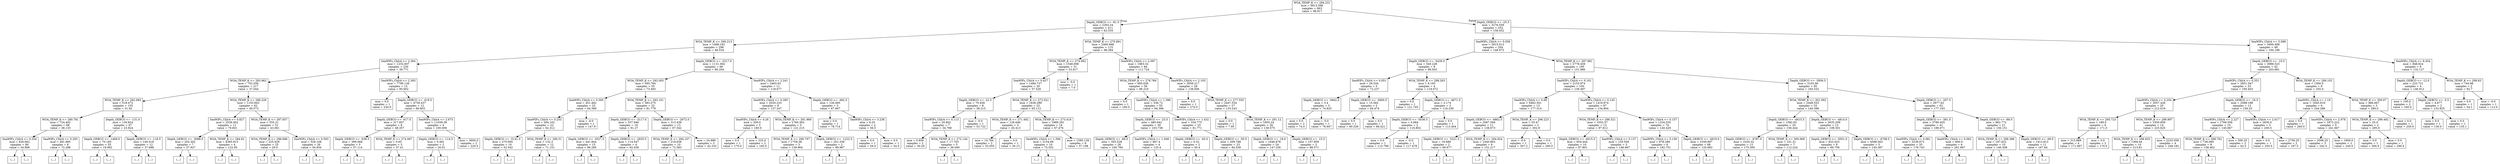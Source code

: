 digraph Tree {
node [shape=box] ;
0 [label="WOA_TEMP_K <= 294.231\nmse = 4813.596\nsamples = 663\nvalue = 98.917"] ;
1 [label="Depth_GEBCO <= -81.5\nmse = 2263.24\nsamples = 411\nvalue = 62.535"] ;
0 -> 1 [labeldistance=2.5, labelangle=45, headlabel="True"] ;
2 [label="WOA_TEMP_K <= 290.213\nmse = 1488.192\nsamples = 296\nvalue = 48.534"] ;
1 -> 2 ;
3 [label="SeaWIFs_ChlrA <= 2.364\nmse = 1232.607\nsamples = 230\nvalue = 39.771"] ;
2 -> 3 ;
4 [label="WOA_TEMP_K <= 283.962\nmse = 752.556\nsamples = 217\nvalue = 37.044"] ;
3 -> 4 ;
5 [label="WOA_TEMP_K <= 282.083\nmse = 518.472\nsamples = 155\nvalue = 31.92"] ;
4 -> 5 ;
6 [label="WOA_TEMP_K <= 280.781\nmse = 724.402\nsamples = 88\nvalue = 38.133"] ;
5 -> 6 ;
7 [label="SeaWIFs_ChlrA <= 0.254\nmse = 626.662\nsamples = 80\nvalue = 34.906"] ;
6 -> 7 ;
8 [label="(...)"] ;
7 -> 8 ;
77 [label="(...)"] ;
7 -> 77 ;
160 [label="SeaWIFs_ChlrA <= 0.293\nmse = 481.985\nsamples = 8\nvalue = 72.288"] ;
6 -> 160 ;
161 [label="(...)"] ;
160 -> 161 ;
164 [label="(...)"] ;
160 -> 164 ;
175 [label="Depth_GEBCO <= -131.0\nmse = 139.824\nsamples = 67\nvalue = 23.924"] ;
5 -> 175 ;
176 [label="Depth_GEBCO <= -1469.0\nmse = 70.185\nsamples = 55\nvalue = 19.992"] ;
175 -> 176 ;
177 [label="(...)"] ;
176 -> 177 ;
188 [label="(...)"] ;
176 -> 188 ;
219 [label="Depth_GEBCO <= -118.5\nmse = 140.018\nsamples = 12\nvalue = 37.688"] ;
175 -> 219 ;
220 [label="(...)"] ;
219 -> 220 ;
229 [label="(...)"] ;
219 -> 229 ;
238 [label="WOA_TEMP_K <= 286.229\nmse = 1103.843\nsamples = 62\nvalue = 49.573"] ;
4 -> 238 ;
239 [label="SeaWIFs_ChlrA <= 0.827\nmse = 2536.402\nsamples = 11\nvalue = 79.601"] ;
238 -> 239 ;
240 [label="Depth_GEBCO <= -3088.5\nmse = 202.302\nsamples = 7\nvalue = 57.927"] ;
239 -> 240 ;
241 [label="(...)"] ;
240 -> 241 ;
250 [label="(...)"] ;
240 -> 250 ;
251 [label="WOA_TEMP_K <= 284.62\nmse = 4385.913\nsamples = 4\nvalue = 122.95"] ;
239 -> 251 ;
252 [label="(...)"] ;
251 -> 252 ;
253 [label="(...)"] ;
251 -> 253 ;
258 [label="WOA_TEMP_K <= 287.657\nmse = 555.21\nsamples = 51\nvalue = 43.061"] ;
238 -> 258 ;
259 [label="WOA_TEMP_K <= 286.686\nmse = 225.029\nsamples = 25\nvalue = 29.0"] ;
258 -> 259 ;
260 [label="(...)"] ;
259 -> 260 ;
271 [label="(...)"] ;
259 -> 271 ;
290 [label="SeaWIFs_ChlrA <= 0.593\nmse = 526.108\nsamples = 26\nvalue = 54.934"] ;
258 -> 290 ;
291 [label="(...)"] ;
290 -> 291 ;
334 [label="(...)"] ;
290 -> 334 ;
339 [label="SeaWIFs_ChlrA <= 2.393\nmse = 7790.126\nsamples = 13\nvalue = 95.602"] ;
3 -> 339 ;
340 [label="mse = 0.0\nsamples = 1\nvalue = 230.0"] ;
339 -> 340 ;
341 [label="Depth_GEBCO <= -419.5\nmse = 4759.437\nsamples = 12\nvalue = 66.803"] ;
339 -> 341 ;
342 [label="Depth_GEBCO <= -617.0\nmse = 317.857\nsamples = 8\nvalue = 48.357"] ;
341 -> 342 ;
343 [label="Depth_GEBCO <= -638.5\nmse = 399.068\nsamples = 5\nvalue = 57.114"] ;
342 -> 343 ;
344 [label="(...)"] ;
343 -> 344 ;
345 [label="(...)"] ;
343 -> 345 ;
346 [label="WOA_TEMP_K <= 274.067\nmse = 0.65\nsamples = 3\nvalue = 37.41"] ;
342 -> 346 ;
347 [label="(...)"] ;
346 -> 347 ;
350 [label="(...)"] ;
346 -> 350 ;
351 [label="SeaWIFs_ChlrA <= 2.673\nmse = 11039.38\nsamples = 4\nvalue = 100.006"] ;
341 -> 351 ;
352 [label="Depth_GEBCO <= -114.5\nmse = 0.491\nsamples = 2\nvalue = 20.01"] ;
351 -> 352 ;
353 [label="(...)"] ;
352 -> 353 ;
354 [label="(...)"] ;
352 -> 354 ;
355 [label="mse = 3600.0\nsamples = 2\nvalue = 220.0"] ;
351 -> 355 ;
356 [label="Depth_GEBCO <= -2317.0\nmse = 1131.364\nsamples = 66\nvalue = 80.204"] ;
2 -> 356 ;
357 [label="WOA_TEMP_K <= 292.005\nmse = 595.794\nsamples = 55\nvalue = 73.493"] ;
356 -> 357 ;
358 [label="SeaWIFs_ChlrA <= 0.595\nmse = 451.482\nsamples = 23\nvalue = 64.399"] ;
357 -> 358 ;
359 [label="SeaWIFs_ChlrA <= 0.253\nmse = 284.102\nsamples = 22\nvalue = 62.312"] ;
358 -> 359 ;
360 [label="Depth_GEBCO <= -5141.0\nmse = 270.095\nsamples = 10\nvalue = 52.542"] ;
359 -> 360 ;
361 [label="(...)"] ;
360 -> 361 ;
362 [label="(...)"] ;
360 -> 362 ;
379 [label="WOA_TEMP_K <= 290.51\nmse = 132.3\nsamples = 12\nvalue = 71.151"] ;
359 -> 379 ;
380 [label="(...)"] ;
379 -> 380 ;
393 [label="(...)"] ;
379 -> 393 ;
398 [label="mse = -0.0\nsamples = 1\nvalue = 147.9"] ;
358 -> 398 ;
399 [label="WOA_TEMP_K <= 293.101\nmse = 583.275\nsamples = 32\nvalue = 81.779"] ;
357 -> 399 ;
400 [label="Depth_GEBCO <= -3117.0\nmse = 537.946\nsamples = 19\nvalue = 91.27"] ;
399 -> 400 ;
401 [label="Depth_GEBCO <= -3527.5\nmse = 441.844\nsamples = 15\nvalue = 96.285"] ;
400 -> 401 ;
402 [label="(...)"] ;
401 -> 402 ;
423 [label="(...)"] ;
401 -> 423 ;
426 [label="Depth_GEBCO <= -2835.5\nmse = 114.547\nsamples = 4\nvalue = 62.436"] ;
400 -> 426 ;
427 [label="(...)"] ;
426 -> 427 ;
428 [label="(...)"] ;
426 -> 428 ;
429 [label="Depth_GEBCO <= -2672.0\nmse = 313.439\nsamples = 13\nvalue = 67.542"] ;
399 -> 429 ;
430 [label="WOA_TEMP_K <= 294.107\nmse = 218.638\nsamples = 10\nvalue = 72.583"] ;
429 -> 430 ;
431 [label="(...)"] ;
430 -> 431 ;
448 [label="(...)"] ;
430 -> 448 ;
449 [label="mse = 24.889\nsamples = 3\nvalue = 42.333"] ;
429 -> 449 ;
450 [label="SeaWIFs_ChlrA <= 2.241\nmse = 2463.63\nsamples = 11\nvalue = 118.677"] ;
356 -> 450 ;
451 [label="SeaWIFs_ChlrA <= 0.395\nmse = 2020.233\nsamples = 8\nvalue = 137.247"] ;
450 -> 451 ;
452 [label="SeaWIFs_ChlrA <= 0.26\nmse = 200.0\nsamples = 3\nvalue = 180.0"] ;
451 -> 452 ;
453 [label="mse = 0.0\nsamples = 1\nvalue = 170.0"] ;
452 -> 453 ;
454 [label="mse = 225.0\nsamples = 2\nvalue = 185.0"] ;
452 -> 454 ;
455 [label="WOA_TEMP_K <= 291.969\nmse = 1760.363\nsamples = 5\nvalue = 121.215"] ;
451 -> 455 ;
456 [label="WOA_TEMP_K <= 290.797\nmse = 1758.38\nsamples = 3\nvalue = 139.964"] ;
455 -> 456 ;
457 [label="(...)"] ;
456 -> 457 ;
458 [label="(...)"] ;
456 -> 458 ;
459 [label="Depth_GEBCO <= -1222.5\nmse = 201.336\nsamples = 2\nvalue = 89.967"] ;
455 -> 459 ;
460 [label="(...)"] ;
459 -> 460 ;
461 [label="(...)"] ;
459 -> 461 ;
462 [label="Depth_GEBCO <= -492.5\nmse = 126.495\nsamples = 3\nvalue = 67.607"] ;
450 -> 462 ;
463 [label="mse = 0.0\nsamples = 1\nvalue = 78.714"] ;
462 -> 463 ;
464 [label="SeaWIFs_ChlrA <= 3.238\nmse = 6.25\nsamples = 2\nvalue = 56.5"] ;
462 -> 464 ;
465 [label="mse = 0.0\nsamples = 1\nvalue = 59.0"] ;
464 -> 465 ;
466 [label="mse = 0.0\nsamples = 1\nvalue = 54.0"] ;
464 -> 466 ;
467 [label="WOA_TEMP_K <= 275.891\nmse = 2460.668\nsamples = 115\nvalue = 98.384"] ;
1 -> 467 ;
468 [label="WOA_TEMP_K <= 274.062\nmse = 1548.008\nsamples = 31\nvalue = 53.917"] ;
467 -> 468 ;
469 [label="SeaWIFs_ChlrA <= 0.627\nmse = 1484.737\nsamples = 30\nvalue = 57.526"] ;
468 -> 469 ;
470 [label="Depth_GEBCO <= -22.5\nmse = 70.458\nsamples = 8\nvalue = 38.215"] ;
469 -> 470 ;
471 [label="SeaWIFs_ChlrA <= 0.113\nmse = 20.802\nsamples = 7\nvalue = 34.769"] ;
470 -> 471 ;
472 [label="mse = 5.856\nsamples = 2\nvalue = 30.29"] ;
471 -> 472 ;
473 [label="WOA_TEMP_K <= 272.144\nmse = 17.703\nsamples = 5\nvalue = 36.049"] ;
471 -> 473 ;
474 [label="(...)"] ;
473 -> 474 ;
477 [label="(...)"] ;
473 -> 477 ;
478 [label="mse = -0.0\nsamples = 1\nvalue = 53.722"] ;
470 -> 478 ;
479 [label="WOA_TEMP_K <= 272.021\nmse = 1836.289\nsamples = 22\nvalue = 65.112"] ;
469 -> 479 ;
480 [label="WOA_TEMP_K <= 271.492\nmse = 126.646\nsamples = 3\nvalue = 45.413"] ;
479 -> 480 ;
481 [label="mse = 14.784\nsamples = 2\nvalue = 53.055"] ;
480 -> 481 ;
482 [label="mse = 0.0\nsamples = 1\nvalue = 30.13"] ;
480 -> 482 ;
483 [label="WOA_TEMP_K <= 273.418\nmse = 1989.291\nsamples = 19\nvalue = 67.476"] ;
479 -> 483 ;
484 [label="SeaWIFs_ChlrA <= 1.594\nmse = 2154.69\nsamples = 10\nvalue = 75.552"] ;
483 -> 484 ;
485 [label="(...)"] ;
484 -> 485 ;
486 [label="(...)"] ;
484 -> 486 ;
489 [label="mse = 1590.139\nsamples = 9\nvalue = 57.198"] ;
483 -> 489 ;
490 [label="mse = -0.0\nsamples = 1\nvalue = 7.0"] ;
468 -> 490 ;
491 [label="SeaWIFs_ChlrA <= 2.097\nmse = 1963.32\nsamples = 84\nvalue = 111.724"] ;
467 -> 491 ;
492 [label="WOA_TEMP_K <= 278.769\nmse = 685.636\nsamples = 56\nvalue = 96.319"] ;
491 -> 492 ;
493 [label="mse = 0.0\nsamples = 1\nvalue = 180.0"] ;
492 -> 493 ;
494 [label="SeaWIFs_ChlrA <= 1.396\nmse = 536.72\nsamples = 55\nvalue = 94.396"] ;
492 -> 494 ;
495 [label="Depth_GEBCO <= -23.5\nmse = 480.942\nsamples = 30\nvalue = 103.738"] ;
494 -> 495 ;
496 [label="Depth_GEBCO <= -68.0\nmse = 355.528\nsamples = 26\nvalue = 100.784"] ;
495 -> 496 ;
497 [label="(...)"] ;
496 -> 497 ;
498 [label="(...)"] ;
496 -> 498 ;
531 [label="SeaWIFs_ChlrA <= 1.048\nmse = 867.4\nsamples = 4\nvalue = 125.4"] ;
495 -> 531 ;
532 [label="(...)"] ;
531 -> 532 ;
537 [label="(...)"] ;
531 -> 537 ;
538 [label="SeaWIFs_ChlrA <= 1.432\nmse = 334.775\nsamples = 25\nvalue = 81.771"] ;
494 -> 538 ;
539 [label="Depth_GEBCO <= -45.0\nmse = 0.32\nsamples = 2\nvalue = 50.4"] ;
538 -> 539 ;
540 [label="(...)"] ;
539 -> 540 ;
541 [label="(...)"] ;
539 -> 541 ;
542 [label="Depth_GEBCO <= -50.5\nmse = 269.788\nsamples = 23\nvalue = 84.539"] ;
538 -> 542 ;
543 [label="(...)"] ;
542 -> 543 ;
546 [label="(...)"] ;
542 -> 546 ;
569 [label="SeaWIFs_ChlrA <= 2.105\nmse = 3056.217\nsamples = 28\nvalue = 138.606"] ;
491 -> 569 ;
570 [label="mse = 0.0\nsamples = 1\nvalue = 270.0"] ;
569 -> 570 ;
571 [label="WOA_TEMP_K <= 277.555\nmse = 2447.534\nsamples = 27\nvalue = 133.243"] ;
569 -> 571 ;
572 [label="mse = 0.0\nsamples = 1\nvalue = 7.95"] ;
571 -> 572 ;
573 [label="WOA_TEMP_K <= 291.12\nmse = 1855.24\nsamples = 26\nvalue = 138.575"] ;
571 -> 573 ;
574 [label="Depth_GEBCO <= -18.0\nmse = 1646.878\nsamples = 24\nvalue = 147.326"] ;
573 -> 574 ;
575 [label="(...)"] ;
574 -> 575 ;
600 [label="(...)"] ;
574 -> 600 ;
621 [label="Depth_GEBCO <= -15.5\nmse = 107.959\nsamples = 2\nvalue = 88.571"] ;
573 -> 621 ;
622 [label="(...)"] ;
621 -> 622 ;
623 [label="(...)"] ;
621 -> 623 ;
624 [label="Depth_GEBCO <= -25.5\nmse = 3276.559\nsamples = 252\nvalue = 158.452"] ;
0 -> 624 [labeldistance=2.5, labelangle=-45, headlabel="False"] ;
625 [label="SeaWIFs_ChlrA <= 0.056\nmse = 2815.013\nsamples = 204\nvalue = 148.973"] ;
624 -> 625 ;
626 [label="Depth_GEBCO <= -5439.0\nmse = 540.228\nsamples = 9\nvalue = 96.503"] ;
625 -> 626 ;
627 [label="SeaWIFs_ChlrA <= 0.051\nmse = 26.534\nsamples = 5\nvalue = 72.237"] ;
626 -> 627 ;
628 [label="Depth_GEBCO <= -5662.0\nmse = 3.4\nsamples = 3\nvalue = 74.825"] ;
627 -> 628 ;
629 [label="mse = 0.0\nsamples = 2\nvalue = 74.0"] ;
628 -> 629 ;
630 [label="mse = -0.0\nsamples = 1\nvalue = 78.947"] ;
628 -> 630 ;
631 [label="Depth_GEBCO <= -5600.5\nmse = 15.582\nsamples = 2\nvalue = 64.474"] ;
627 -> 631 ;
632 [label="mse = 0.0\nsamples = 1\nvalue = 60.526"] ;
631 -> 632 ;
633 [label="mse = 0.0\nsamples = 1\nvalue = 68.421"] ;
631 -> 633 ;
634 [label="WOA_TEMP_K <= 298.263\nmse = 8.193\nsamples = 4\nvalue = 118.072"] ;
626 -> 634 ;
635 [label="mse = 0.0\nsamples = 1\nvalue = 121.745"] ;
634 -> 635 ;
636 [label="Depth_GEBCO <= -4671.0\nmse = 2.174\nsamples = 3\nvalue = 116.236"] ;
634 -> 636 ;
637 [label="Depth_GEBCO <= -5036.5\nmse = 0.684\nsamples = 2\nvalue = 116.802"] ;
636 -> 637 ;
638 [label="mse = 0.0\nsamples = 1\nvalue = 115.789"] ;
637 -> 638 ;
639 [label="mse = -0.0\nsamples = 1\nvalue = 117.478"] ;
637 -> 639 ;
640 [label="mse = 0.0\nsamples = 1\nvalue = 113.404"] ;
636 -> 640 ;
641 [label="WOA_TEMP_K <= 297.981\nmse = 2778.459\nsamples = 195\nvalue = 151.986"] ;
625 -> 641 ;
642 [label="SeaWIFs_ChlrA <= 0.101\nmse = 2153.974\nsamples = 100\nvalue = 139.497"] ;
641 -> 642 ;
643 [label="SeaWIFs_ChlrA <= 0.09\nmse = 6462.301\nsamples = 13\nvalue = 177.314"] ;
642 -> 643 ;
644 [label="Depth_GEBCO <= -4862.5\nmse = 2087.594\nsamples = 11\nvalue = 138.673"] ;
643 -> 644 ;
645 [label="Depth_GEBCO <= -5221.5\nmse = 18.689\nsamples = 2\nvalue = 69.677"] ;
644 -> 645 ;
646 [label="(...)"] ;
645 -> 646 ;
647 [label="(...)"] ;
645 -> 647 ;
648 [label="WOA_TEMP_K <= 294.924\nmse = 1440.863\nsamples = 9\nvalue = 151.217"] ;
644 -> 648 ;
649 [label="(...)"] ;
648 -> 649 ;
652 [label="(...)"] ;
648 -> 652 ;
665 [label="WOA_TEMP_K <= 296.223\nmse = 55.47\nsamples = 2\nvalue = 302.9"] ;
643 -> 665 ;
666 [label="mse = -0.0\nsamples = 1\nvalue = 307.2"] ;
665 -> 666 ;
667 [label="mse = 0.0\nsamples = 1\nvalue = 290.0"] ;
665 -> 667 ;
668 [label="SeaWIFs_ChlrA <= 0.145\nmse = 1419.874\nsamples = 87\nvalue = 134.804"] ;
642 -> 668 ;
669 [label="WOA_TEMP_K <= 296.521\nmse = 1052.57\nsamples = 13\nvalue = 97.612"] ;
668 -> 669 ;
670 [label="Depth_GEBCO <= -4015.5\nmse = 654.444\nsamples = 10\nvalue = 87.801"] ;
669 -> 670 ;
671 [label="(...)"] ;
670 -> 671 ;
678 [label="(...)"] ;
670 -> 678 ;
687 [label="SeaWIFs_ChlrA <= 0.137\nmse = 155.556\nsamples = 3\nvalue = 146.667"] ;
669 -> 687 ;
688 [label="(...)"] ;
687 -> 688 ;
691 [label="(...)"] ;
687 -> 691 ;
692 [label="SeaWIFs_ChlrA <= 0.157\nmse = 1234.555\nsamples = 74\nvalue = 140.429"] ;
668 -> 692 ;
693 [label="SeaWIFs_ChlrA <= 0.156\nmse = 978.289\nsamples = 6\nvalue = 182.751"] ;
692 -> 693 ;
694 [label="(...)"] ;
693 -> 694 ;
699 [label="(...)"] ;
693 -> 699 ;
700 [label="Depth_GEBCO <= -4919.0\nmse = 1039.897\nsamples = 68\nvalue = 135.683"] ;
692 -> 700 ;
701 [label="(...)"] ;
700 -> 701 ;
714 [label="(...)"] ;
700 -> 714 ;
813 [label="Depth_GEBCO <= -3956.5\nmse = 3103.06\nsamples = 95\nvalue = 165.532"] ;
641 -> 813 ;
814 [label="WOA_TEMP_K <= 301.092\nmse = 2448.553\nsamples = 33\nvalue = 140.396"] ;
813 -> 814 ;
815 [label="Depth_GEBCO <= -4615.5\nmse = 1582.65\nsamples = 20\nvalue = 156.444"] ;
814 -> 815 ;
816 [label="Depth_GEBCO <= -4787.0\nmse = 1020.32\nsamples = 13\nvalue = 175.395"] ;
815 -> 816 ;
817 [label="(...)"] ;
816 -> 817 ;
838 [label="(...)"] ;
816 -> 838 ;
841 [label="WOA_TEMP_K <= 300.069\nmse = 101.31\nsamples = 7\nvalue = 112.224"] ;
815 -> 841 ;
842 [label="(...)"] ;
841 -> 842 ;
847 [label="(...)"] ;
841 -> 847 ;
852 [label="Depth_GEBCO <= -4814.0\nmse = 2635.209\nsamples = 13\nvalue = 108.301"] ;
814 -> 852 ;
853 [label="Depth_GEBCO <= -5051.0\nmse = 622.023\nsamples = 8\nvalue = 89.758"] ;
852 -> 853 ;
854 [label="(...)"] ;
853 -> 854 ;
863 [label="(...)"] ;
853 -> 863 ;
868 [label="Depth_GEBCO <= -4708.5\nmse = 4598.563\nsamples = 5\nvalue = 145.387"] ;
852 -> 868 ;
869 [label="(...)"] ;
868 -> 869 ;
870 [label="(...)"] ;
868 -> 870 ;
877 [label="Depth_GEBCO <= -207.5\nmse = 2977.62\nsamples = 62\nvalue = 177.193"] ;
813 -> 877 ;
878 [label="Depth_GEBCO <= -381.0\nmse = 3780.455\nsamples = 41\nvalue = 189.071"] ;
877 -> 878 ;
879 [label="SeaWIFs_ChlrA <= 0.081\nmse = 3239.672\nsamples = 35\nvalue = 176.743"] ;
878 -> 879 ;
880 [label="(...)"] ;
879 -> 880 ;
885 [label="(...)"] ;
879 -> 885 ;
938 [label="SeaWIFs_ChlrA <= 0.062\nmse = 800.0\nsamples = 6\nvalue = 261.667"] ;
878 -> 938 ;
939 [label="(...)"] ;
938 -> 939 ;
940 [label="(...)"] ;
938 -> 940 ;
945 [label="Depth_GEBCO <= -88.0\nmse = 862.772\nsamples = 21\nvalue = 156.151"] ;
877 -> 945 ;
946 [label="WOA_TEMP_K <= 298.388\nmse = 187.622\nsamples = 10\nvalue = 146.308"] ;
945 -> 946 ;
947 [label="(...)"] ;
946 -> 947 ;
950 [label="(...)"] ;
946 -> 950 ;
957 [label="Depth_GEBCO <= -69.0\nmse = 1412.813\nsamples = 11\nvalue = 167.84"] ;
945 -> 957 ;
958 [label="(...)"] ;
957 -> 958 ;
959 [label="(...)"] ;
957 -> 959 ;
972 [label="SeaWIFs_ChlrA <= 5.098\nmse = 3400.499\nsamples = 48\nvalue = 194.198"] ;
624 -> 972 ;
973 [label="Depth_GEBCO <= -10.5\nmse = 3096.523\nsamples = 42\nvalue = 203.681"] ;
972 -> 973 ;
974 [label="SeaWIFs_ChlrA <= 0.351\nmse = 2851.047\nsamples = 33\nvalue = 195.403"] ;
973 -> 974 ;
975 [label="SeaWIFs_ChlrA <= 0.254\nmse = 2057.426\nsamples = 20\nvalue = 212.619"] ;
974 -> 975 ;
976 [label="WOA_TEMP_K <= 295.723\nmse = 189.0\nsamples = 6\nvalue = 171.0"] ;
975 -> 976 ;
977 [label="mse = 313.889\nsamples = 4\nvalue = 171.667"] ;
976 -> 977 ;
978 [label="mse = 0.0\nsamples = 2\nvalue = 170.0"] ;
976 -> 978 ;
979 [label="WOA_TEMP_K <= 299.997\nmse = 1930.859\nsamples = 14\nvalue = 225.625"] ;
975 -> 979 ;
980 [label="WOA_TEMP_K <= 296.933\nmse = 1366.44\nsamples = 10\nvalue = 213.81"] ;
979 -> 980 ;
981 [label="(...)"] ;
980 -> 981 ;
982 [label="(...)"] ;
980 -> 982 ;
985 [label="mse = 2233.058\nsamples = 4\nvalue = 248.182"] ;
979 -> 985 ;
986 [label="Depth_GEBCO <= -16.5\nmse = 2588.188\nsamples = 13\nvalue = 159.25"] ;
974 -> 986 ;
987 [label="SeaWIFs_ChlrA <= 2.227\nmse = 1769.556\nsamples = 10\nvalue = 145.667"] ;
986 -> 987 ;
988 [label="WOA_TEMP_K <= 298.762\nmse = 736.095\nsamples = 8\nvalue = 158.462"] ;
987 -> 988 ;
989 [label="(...)"] ;
988 -> 989 ;
990 [label="(...)"] ;
988 -> 990 ;
993 [label="mse = 506.25\nsamples = 2\nvalue = 62.5"] ;
987 -> 993 ;
994 [label="SeaWIFs_ChlrA <= 2.617\nmse = 2830.0\nsamples = 3\nvalue = 200.0"] ;
986 -> 994 ;
995 [label="mse = 0.0\nsamples = 1\nvalue = 250.0"] ;
994 -> 995 ;
996 [label="mse = 2756.25\nsamples = 2\nvalue = 187.5"] ;
994 -> 996 ;
997 [label="WOA_TEMP_K <= 299.102\nmse = 1560.0\nsamples = 9\nvalue = 255.0"] ;
973 -> 997 ;
998 [label="SeaWIFs_ChlrA <= 1.19\nmse = 1645.918\nsamples = 6\nvalue = 244.286"] ;
997 -> 998 ;
999 [label="mse = 0.0\nsamples = 1\nvalue = 260.0"] ;
998 -> 999 ;
1000 [label="SeaWIFs_ChlrA <= 2.978\nmse = 1872.222\nsamples = 5\nvalue = 241.667"] ;
998 -> 1000 ;
1001 [label="mse = 2006.25\nsamples = 3\nvalue = 242.5"] ;
1000 -> 1001 ;
1002 [label="mse = 1600.0\nsamples = 2\nvalue = 240.0"] ;
1000 -> 1002 ;
1003 [label="WOA_TEMP_K <= 300.07\nmse = 466.667\nsamples = 3\nvalue = 280.0"] ;
997 -> 1003 ;
1004 [label="WOA_TEMP_K <= 299.492\nmse = 25.0\nsamples = 2\nvalue = 295.0"] ;
1003 -> 1004 ;
1005 [label="mse = 0.0\nsamples = 1\nvalue = 300.0"] ;
1004 -> 1005 ;
1006 [label="mse = 0.0\nsamples = 1\nvalue = 290.0"] ;
1004 -> 1006 ;
1007 [label="mse = 0.0\nsamples = 1\nvalue = 250.0"] ;
1003 -> 1007 ;
1008 [label="SeaWIFs_ChlrA <= 8.454\nmse = 948.824\nsamples = 6\nvalue = 132.127"] ;
972 -> 1008 ;
1009 [label="Depth_GEBCO <= -12.0\nmse = 223.721\nsamples = 4\nvalue = 146.912"] ;
1008 -> 1009 ;
1010 [label="mse = 100.0\nsamples = 2\nvalue = 160.0"] ;
1009 -> 1010 ;
1011 [label="Depth_GEBCO <= -5.5\nmse = 4.877\nsamples = 2\nvalue = 133.825"] ;
1009 -> 1011 ;
1012 [label="mse = 0.0\nsamples = 1\nvalue = 130.0"] ;
1011 -> 1012 ;
1013 [label="mse = 0.0\nsamples = 1\nvalue = 135.1"] ;
1011 -> 1013 ;
1014 [label="WOA_TEMP_K <= 299.83\nmse = 744.98\nsamples = 2\nvalue = 92.7"] ;
1008 -> 1014 ;
1015 [label="mse = 0.0\nsamples = 1\nvalue = 54.1"] ;
1014 -> 1015 ;
1016 [label="mse = -0.0\nsamples = 1\nvalue = 112.0"] ;
1014 -> 1016 ;
}